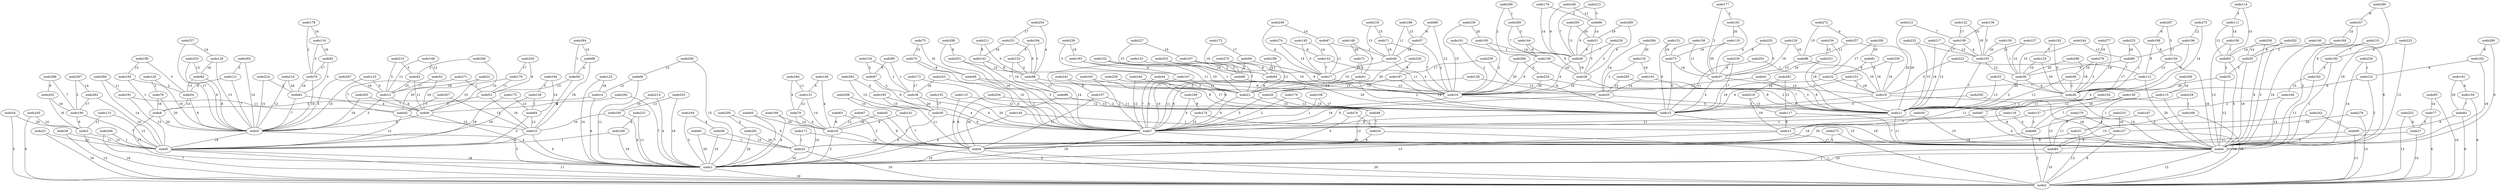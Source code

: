 graph X {
 0 [label="nodo0"];
 1 [label="nodo1"];
 2 [label="nodo2"];
 3 [label="nodo3"];
 4 [label="nodo4"];
 5 [label="nodo5"];
 6 [label="nodo6"];
 7 [label="nodo7"];
 8 [label="nodo8"];
 9 [label="nodo9"];
 10 [label="nodo10"];
 11 [label="nodo11"];
 12 [label="nodo12"];
 13 [label="nodo13"];
 14 [label="nodo14"];
 15 [label="nodo15"];
 16 [label="nodo16"];
 17 [label="nodo17"];
 18 [label="nodo18"];
 19 [label="nodo19"];
 20 [label="nodo20"];
 21 [label="nodo21"];
 22 [label="nodo22"];
 23 [label="nodo23"];
 24 [label="nodo24"];
 25 [label="nodo25"];
 26 [label="nodo26"];
 27 [label="nodo27"];
 28 [label="nodo28"];
 29 [label="nodo29"];
 30 [label="nodo30"];
 31 [label="nodo31"];
 32 [label="nodo32"];
 33 [label="nodo33"];
 34 [label="nodo34"];
 35 [label="nodo35"];
 36 [label="nodo36"];
 37 [label="nodo37"];
 38 [label="nodo38"];
 39 [label="nodo39"];
 40 [label="nodo40"];
 41 [label="nodo41"];
 42 [label="nodo42"];
 43 [label="nodo43"];
 44 [label="nodo44"];
 45 [label="nodo45"];
 46 [label="nodo46"];
 47 [label="nodo47"];
 48 [label="nodo48"];
 49 [label="nodo49"];
 50 [label="nodo50"];
 51 [label="nodo51"];
 52 [label="nodo52"];
 53 [label="nodo53"];
 54 [label="nodo54"];
 55 [label="nodo55"];
 56 [label="nodo56"];
 57 [label="nodo57"];
 58 [label="nodo58"];
 59 [label="nodo59"];
 60 [label="nodo60"];
 61 [label="nodo61"];
 62 [label="nodo62"];
 63 [label="nodo63"];
 64 [label="nodo64"];
 65 [label="nodo65"];
 66 [label="nodo66"];
 67 [label="nodo67"];
 68 [label="nodo68"];
 69 [label="nodo69"];
 70 [label="nodo70"];
 71 [label="nodo71"];
 72 [label="nodo72"];
 73 [label="nodo73"];
 74 [label="nodo74"];
 75 [label="nodo75"];
 76 [label="nodo76"];
 77 [label="nodo77"];
 78 [label="nodo78"];
 79 [label="nodo79"];
 80 [label="nodo80"];
 81 [label="nodo81"];
 82 [label="nodo82"];
 83 [label="nodo83"];
 84 [label="nodo84"];
 85 [label="nodo85"];
 86 [label="nodo86"];
 87 [label="nodo87"];
 88 [label="nodo88"];
 89 [label="nodo89"];
 90 [label="nodo90"];
 91 [label="nodo91"];
 92 [label="nodo92"];
 93 [label="nodo93"];
 94 [label="nodo94"];
 95 [label="nodo95"];
 96 [label="nodo96"];
 97 [label="nodo97"];
 98 [label="nodo98"];
 99 [label="nodo99"];
 100 [label="nodo100"];
 101 [label="nodo101"];
 102 [label="nodo102"];
 103 [label="nodo103"];
 104 [label="nodo104"];
 105 [label="nodo105"];
 106 [label="nodo106"];
 107 [label="nodo107"];
 108 [label="nodo108"];
 109 [label="nodo109"];
 110 [label="nodo110"];
 111 [label="nodo111"];
 112 [label="nodo112"];
 113 [label="nodo113"];
 114 [label="nodo114"];
 115 [label="nodo115"];
 116 [label="nodo116"];
 117 [label="nodo117"];
 118 [label="nodo118"];
 119 [label="nodo119"];
 120 [label="nodo120"];
 121 [label="nodo121"];
 122 [label="nodo122"];
 123 [label="nodo123"];
 124 [label="nodo124"];
 125 [label="nodo125"];
 126 [label="nodo126"];
 127 [label="nodo127"];
 128 [label="nodo128"];
 129 [label="nodo129"];
 130 [label="nodo130"];
 131 [label="nodo131"];
 132 [label="nodo132"];
 133 [label="nodo133"];
 134 [label="nodo134"];
 135 [label="nodo135"];
 136 [label="nodo136"];
 137 [label="nodo137"];
 138 [label="nodo138"];
 139 [label="nodo139"];
 140 [label="nodo140"];
 141 [label="nodo141"];
 142 [label="nodo142"];
 143 [label="nodo143"];
 144 [label="nodo144"];
 145 [label="nodo145"];
 146 [label="nodo146"];
 147 [label="nodo147"];
 148 [label="nodo148"];
 149 [label="nodo149"];
 150 [label="nodo150"];
 151 [label="nodo151"];
 152 [label="nodo152"];
 153 [label="nodo153"];
 154 [label="nodo154"];
 155 [label="nodo155"];
 156 [label="nodo156"];
 157 [label="nodo157"];
 158 [label="nodo158"];
 159 [label="nodo159"];
 160 [label="nodo160"];
 161 [label="nodo161"];
 162 [label="nodo162"];
 163 [label="nodo163"];
 164 [label="nodo164"];
 165 [label="nodo165"];
 166 [label="nodo166"];
 167 [label="nodo167"];
 168 [label="nodo168"];
 169 [label="nodo169"];
 170 [label="nodo170"];
 171 [label="nodo171"];
 172 [label="nodo172"];
 173 [label="nodo173"];
 174 [label="nodo174"];
 175 [label="nodo175"];
 176 [label="nodo176"];
 177 [label="nodo177"];
 178 [label="nodo178"];
 179 [label="nodo179"];
 180 [label="nodo180"];
 181 [label="nodo181"];
 182 [label="nodo182"];
 183 [label="nodo183"];
 184 [label="nodo184"];
 185 [label="nodo185"];
 186 [label="nodo186"];
 187 [label="nodo187"];
 188 [label="nodo188"];
 189 [label="nodo189"];
 190 [label="nodo190"];
 191 [label="nodo191"];
 192 [label="nodo192"];
 193 [label="nodo193"];
 194 [label="nodo194"];
 195 [label="nodo195"];
 196 [label="nodo196"];
 197 [label="nodo197"];
 198 [label="nodo198"];
 199 [label="nodo199"];
 200 [label="nodo200"];
 201 [label="nodo201"];
 202 [label="nodo202"];
 203 [label="nodo203"];
 204 [label="nodo204"];
 205 [label="nodo205"];
 206 [label="nodo206"];
 207 [label="nodo207"];
 208 [label="nodo208"];
 209 [label="nodo209"];
 210 [label="nodo210"];
 211 [label="nodo211"];
 212 [label="nodo212"];
 213 [label="nodo213"];
 214 [label="nodo214"];
 215 [label="nodo215"];
 216 [label="nodo216"];
 217 [label="nodo217"];
 218 [label="nodo218"];
 219 [label="nodo219"];
 220 [label="nodo220"];
 221 [label="nodo221"];
 222 [label="nodo222"];
 223 [label="nodo223"];
 224 [label="nodo224"];
 225 [label="nodo225"];
 226 [label="nodo226"];
 227 [label="nodo227"];
 228 [label="nodo228"];
 229 [label="nodo229"];
 230 [label="nodo230"];
 231 [label="nodo231"];
 232 [label="nodo232"];
 233 [label="nodo233"];
 234 [label="nodo234"];
 235 [label="nodo235"];
 236 [label="nodo236"];
 237 [label="nodo237"];
 238 [label="nodo238"];
 239 [label="nodo239"];
 240 [label="nodo240"];
 241 [label="nodo241"];
 242 [label="nodo242"];
 243 [label="nodo243"];
 244 [label="nodo244"];
 245 [label="nodo245"];
 246 [label="nodo246"];
 247 [label="nodo247"];
 248 [label="nodo248"];
 249 [label="nodo249"];
 250 [label="nodo250"];
 251 [label="nodo251"];
 252 [label="nodo252"];
 253 [label="nodo253"];
 254 [label="nodo254"];
 255 [label="nodo255"];
 256 [label="nodo256"];
 257 [label="nodo257"];
 258 [label="nodo258"];
 259 [label="nodo259"];
 260 [label="nodo260"];
 261 [label="nodo261"];
 262 [label="nodo262"];
 263 [label="nodo263"];
 264 [label="nodo264"];
 265 [label="nodo265"];
 266 [label="nodo266"];
 267 [label="nodo267"];
 268 [label="nodo268"];
 269 [label="nodo269"];
 270 [label="nodo270"];
 271 [label="nodo271"];
 272 [label="nodo272"];
 273 [label="nodo273"];
 274 [label="nodo274"];
 275 [label="nodo275"];
 276 [label="nodo276"];
 277 [label="nodo277"];
 278 [label="nodo278"];
 279 [label="nodo279"];
 280 [label="nodo280"];
 281 [label="nodo281"];
 282 [label="nodo282"];
 283 [label="nodo283"];
 284 [label="nodo284"];
 285 [label="nodo285"];
 286 [label="nodo286"];
 287 [label="nodo287"];
 288 [label="nodo288"];
 289 [label="nodo289"];
 290 [label="nodo290"];
 291 [label="nodo291"];
 292 [label="nodo292"];
 293 [label="nodo293"];
 294 [label="nodo294"];
 295 [label="nodo295"];
 296 [label="nodo296"];
 297 [label="nodo297"];
 298 [label="nodo298"];
 299 [label="nodo299"];
  0 -- 1  [label="18"];
  1 -- 2  [label="19"];
  2 -- 0  [label="11"];
  3 -- 2  [label="16"];
  3 -- 0  [label="15"];
  4 -- 1  [label="10"];
  4 -- 2  [label="20"];
  5 -- 0  [label="19"];
  5 -- 1  [label="3"];
  6 -- 1  [label="20"];
  6 -- 2  [label="12"];
  7 -- 6  [label="16"];
  7 -- 1  [label="19"];
  8 -- 5  [label="20"];
  8 -- 1  [label="17"];
  9 -- 5  [label="6"];
  9 -- 1  [label="4"];
  10 -- 0  [label="6"];
  10 -- 1  [label="4"];
  11 -- 7  [label="11"];
  11 -- 6  [label="11"];
  12 -- 9  [label="6"];
  12 -- 5  [label="3"];
  13 -- 6  [label="17"];
  13 -- 1  [label="13"];
  14 -- 8  [label="3"];
  14 -- 1  [label="6"];
  15 -- 7  [label="8"];
  15 -- 6  [label="19"];
  16 -- 11  [label="5"];
  16 -- 7  [label="16"];
  17 -- 16  [label="13"];
  17 -- 7  [label="11"];
  18 -- 4  [label="18"];
  18 -- 1  [label="3"];
  19 -- 15  [label="9"];
  19 -- 6  [label="8"];
  20 -- 11  [label="3"];
  20 -- 7  [label="9"];
  21 -- 15  [label="15"];
  21 -- 7  [label="9"];
  22 -- 12  [label="18"];
  22 -- 9  [label="15"];
  23 -- 2  [label="16"];
  23 -- 0  [label="15"];
  24 -- 8  [label="14"];
  24 -- 5  [label="6"];
  25 -- 1  [label="16"];
  25 -- 2  [label="10"];
  26 -- 11  [label="1"];
  26 -- 6  [label="14"];
  27 -- 25  [label="5"];
  27 -- 2  [label="10"];
  28 -- 15  [label="12"];
  28 -- 7  [label="5"];
  29 -- 16  [label="10"];
  29 -- 11  [label="2"];
  30 -- 7  [label="6"];
  30 -- 1  [label="6"];
  31 -- 25  [label="9"];
  31 -- 2  [label="13"];
  32 -- 19  [label="2"];
  32 -- 15  [label="19"];
  33 -- 26  [label="7"];
  33 -- 11  [label="13"];
  34 -- 4  [label="9"];
  34 -- 2  [label="1"];
  35 -- 26  [label="20"];
  35 -- 6  [label="12"];
  36 -- 30  [label="20"];
  36 -- 7  [label="4"];
  37 -- 19  [label="14"];
  37 -- 15  [label="4"];
  38 -- 26  [label="6"];
  38 -- 11  [label="2"];
  39 -- 2  [label="15"];
  39 -- 0  [label="11"];
  40 -- 17  [label="20"];
  40 -- 16  [label="4"];
  41 -- 16  [label="13"];
  41 -- 11  [label="8"];
  42 -- 10  [label="15"];
  42 -- 0  [label="12"];
  43 -- 12  [label="15"];
  43 -- 9  [label="11"];
  44 -- 20  [label="9"];
  44 -- 7  [label="7"];
  45 -- 18  [label="18"];
  45 -- 4  [label="7"];
  46 -- 29  [label="19"];
  46 -- 16  [label="4"];
  47 -- 40  [label="1"];
  47 -- 17  [label="11"];
  48 -- 34  [label="7"];
  48 -- 4  [label="12"];
  49 -- 21  [label="7"];
  49 -- 7  [label="1"];
  50 -- 7  [label="1"];
  50 -- 6  [label="15"];
  51 -- 46  [label="6"];
  51 -- 29  [label="5"];
  52 -- 12  [label="17"];
  52 -- 9  [label="16"];
  53 -- 42  [label="5"];
  53 -- 10  [label="16"];
  54 -- 3  [label="20"];
  54 -- 2  [label="5"];
  55 -- 35  [label="3"];
  55 -- 6  [label="18"];
  56 -- 26  [label="2"];
  56 -- 11  [label="11"];
  57 -- 40  [label="18"];
  57 -- 16  [label="2"];
  58 -- 25  [label="15"];
  58 -- 1  [label="10"];
  59 -- 53  [label="13"];
  59 -- 10  [label="4"];
  60 -- 38  [label="9"];
  60 -- 26  [label="17"];
  61 -- 21  [label="14"];
  61 -- 15  [label="2"];
  62 -- 9  [label="4"];
  62 -- 5  [label="7"];
  63 -- 18  [label="8"];
  63 -- 4  [label="2"];
  64 -- 10  [label="12"];
  64 -- 0  [label="3"];
  65 -- 18  [label="20"];
  65 -- 1  [label="7"];
  66 -- 51  [label="14"];
  66 -- 46  [label="9"];
  67 -- 18  [label="12"];
  67 -- 4  [label="8"];
  68 -- 14  [label="12"];
  68 -- 1  [label="11"];
  69 -- 16  [label="13"];
  69 -- 7  [label="10"];
  70 -- 49  [label="8"];
  70 -- 7  [label="10"];
  71 -- 40  [label="10"];
  71 -- 16  [label="7"];
  72 -- 61  [label="3"];
  72 -- 21  [label="10"];
  73 -- 37  [label="14"];
  73 -- 15  [label="6"];
  74 -- 34  [label="1"];
  74 -- 4  [label="3"];
  75 -- 70  [label="12"];
  75 -- 49  [label="16"];
  76 -- 62  [label="16"];
  76 -- 5  [label="10"];
  77 -- 27  [label="5"];
  77 -- 2  [label="6"];
  78 -- 8  [label="16"];
  78 -- 5  [label="20"];
  79 -- 18  [label="4"];
  79 -- 1  [label="19"];
  80 -- 57  [label="8"];
  80 -- 16  [label="12"];
  81 -- 32  [label="9"];
  81 -- 19  [label="16"];
  82 -- 24  [label="13"];
  82 -- 5  [label="8"];
  83 -- 35  [label="2"];
  83 -- 6  [label="5"];
  84 -- 21  [label="9"];
  84 -- 15  [label="20"];
  85 -- 1  [label="1"];
  85 -- 2  [label="10"];
  86 -- 48  [label="2"];
  86 -- 4  [label="20"];
  87 -- 13  [label="7"];
  87 -- 6  [label="4"];
  88 -- 59  [label="4"];
  88 -- 10  [label="18"];
  89 -- 4  [label="18"];
  89 -- 2  [label="2"];
  90 -- 85  [label="11"];
  90 -- 2  [label="13"];
  91 -- 25  [label="1"];
  91 -- 1  [label="20"];
  92 -- 76  [label="17"];
  92 -- 62  [label="3"];
  93 -- 90  [label="8"];
  93 -- 2  [label="9"];
  94 -- 69  [label="2"];
  94 -- 16  [label="9"];
  95 -- 77  [label="14"];
  95 -- 2  [label="16"];
  96 -- 37  [label="13"];
  96 -- 19  [label="10"];
  97 -- 36  [label="3"];
  97 -- 30  [label="6"];
  98 -- 86  [label="17"];
  98 -- 48  [label="8"];
  99 -- 97  [label="9"];
  99 -- 36  [label="1"];
  100 -- 46  [label="14"];
  100 -- 16  [label="3"];
  101 -- 46  [label="1"];
  101 -- 16  [label="2"];
  102 -- 84  [label="16"];
  102 -- 21  [label="11"];
  103 -- 20  [label="14"];
  103 -- 11  [label="3"];
  104 -- 13  [label="1"];
  104 -- 1  [label="4"];
  105 -- 38  [label="12"];
  105 -- 11  [label="7"];
  106 -- 83  [label="1"];
  106 -- 6  [label="13"];
  107 -- 48  [label="11"];
  107 -- 4  [label="11"];
  108 -- 15  [label="17"];
  108 -- 7  [label="1"];
  109 -- 105  [label="4"];
  109 -- 11  [label="12"];
  110 -- 48  [label="12"];
  110 -- 4  [label="6"];
  111 -- 106  [label="14"];
  111 -- 83  [label="12"];
  112 -- 19  [label="20"];
  112 -- 6  [label="20"];
  113 -- 3  [label="11"];
  113 -- 0  [label="12"];
  114 -- 111  [label="4"];
  114 -- 83  [label="15"];
  115 -- 11  [label="11"];
  115 -- 6  [label="7"];
  116 -- 92  [label="19"];
  116 -- 76  [label="3"];
  117 -- 13  [label="6"];
  117 -- 6  [label="7"];
  118 -- 89  [label="3"];
  118 -- 4  [label="18"];
  119 -- 73  [label="16"];
  119 -- 37  [label="20"];
  120 -- 78  [label="1"];
  120 -- 5  [label="16"];
  121 -- 24  [label="6"];
  121 -- 5  [label="7"];
  122 -- 109  [label="17"];
  122 -- 105  [label="20"];
  123 -- 12  [label="3"];
  123 -- 5  [label="15"];
  124 -- 38  [label="10"];
  124 -- 26  [label="20"];
  125 -- 14  [label="18"];
  125 -- 1  [label="10"];
  126 -- 82  [label="16"];
  126 -- 5  [label="13"];
  127 -- 85  [label="5"];
  127 -- 2  [label="6"];
  128 -- 20  [label="13"];
  128 -- 7  [label="6"];
  129 -- 96  [label="10"];
  129 -- 37  [label="19"];
  130 -- 105  [label="20"];
  130 -- 38  [label="1"];
  131 -- 79  [label="12"];
  131 -- 18  [label="14"];
  132 -- 115  [label="9"];
  132 -- 6  [label="2"];
  133 -- 17  [label="2"];
  133 -- 7  [label="14"];
  134 -- 97  [label="5"];
  134 -- 36  [label="2"];
  135 -- 103  [label="16"];
  135 -- 20  [label="2"];
  136 -- 109  [label="15"];
  136 -- 105  [label="3"];
  137 -- 89  [label="2"];
  137 -- 4  [label="20"];
  138 -- 64  [label="1"];
  138 -- 0  [label="18"];
  139 -- 29  [label="16"];
  139 -- 16  [label="9"];
  140 -- 83  [label="14"];
  140 -- 6  [label="8"];
  141 -- 18  [label="4"];
  141 -- 4  [label="7"];
  142 -- 98  [label="9"];
  142 -- 86  [label="7"];
  143 -- 17  [label="7"];
  143 -- 16  [label="11"];
  144 -- 139  [label="6"];
  144 -- 29  [label="9"];
  145 -- 143  [label="14"];
  145 -- 17  [label="5"];
  146 -- 131  [label="5"];
  146 -- 18  [label="4"];
  147 -- 28  [label="11"];
  147 -- 7  [label="4"];
  148 -- 52  [label="12"];
  148 -- 12  [label="11"];
  149 -- 72  [label="20"];
  149 -- 61  [label="3"];
  150 -- 112  [label="13"];
  150 -- 6  [label="16"];
  151 -- 73  [label="19"];
  151 -- 15  [label="6"];
  152 -- 98  [label="2"];
  152 -- 86  [label="16"];
  153 -- 19  [label="19"];
  153 -- 15  [label="4"];
  154 -- 87  [label="12"];
  154 -- 13  [label="11"];
  155 -- 30  [label="17"];
  155 -- 7  [label="20"];
  156 -- 73  [label="7"];
  156 -- 37  [label="11"];
  157 -- 105  [label="13"];
  157 -- 38  [label="14"];
  158 -- 137  [label="16"];
  158 -- 89  [label="7"];
  159 -- 93  [label="7"];
  159 -- 2  [label="9"];
  160 -- 0  [label="1"];
  160 -- 1  [label="18"];
  161 -- 119  [label="20"];
  161 -- 37  [label="4"];
  162 -- 132  [label="8"];
  162 -- 6  [label="18"];
  163 -- 21  [label="5"];
  163 -- 7  [label="2"];
  164 -- 58  [label="4"];
  164 -- 1  [label="5"];
  165 -- 24  [label="2"];
  165 -- 8  [label="1"];
  166 -- 11  [label="2"];
  166 -- 6  [label="14"];
  167 -- 89  [label="9"];
  167 -- 2  [label="10"];
  168 -- 31  [label="2"];
  168 -- 2  [label="18"];
  169 -- 55  [label="3"];
  169 -- 6  [label="18"];
  170 -- 66  [label="2"];
  170 -- 46  [label="14"];
  171 -- 25  [label="1"];
  171 -- 2  [label="3"];
  172 -- 94  [label="17"];
  172 -- 69  [label="16"];
  173 -- 36  [label="17"];
  173 -- 7  [label="12"];
  174 -- 7  [label="15"];
  174 -- 6  [label="10"];
  175 -- 64  [label="13"];
  175 -- 0  [label="19"];
  176 -- 15  [label="15"];
  176 -- 7  [label="2"];
  177 -- 161  [label="2"];
  177 -- 37  [label="2"];
  178 -- 116  [label="16"];
  178 -- 76  [label="2"];
  179 -- 53  [label="11"];
  179 -- 42  [label="20"];
  180 -- 165  [label="15"];
  180 -- 24  [label="3"];
  181 -- 42  [label="11"];
  181 -- 0  [label="13"];
  182 -- 166  [label="15"];
  182 -- 6  [label="11"];
  183 -- 182  [label="5"];
  183 -- 6  [label="1"];
  184 -- 138  [label="3"];
  184 -- 64  [label="14"];
  185 -- 10  [label="10"];
  185 -- 1  [label="6"];
  186 -- 57  [label="13"];
  186 -- 40  [label="11"];
  187 -- 69  [label="2"];
  187 -- 16  [label="10"];
  188 -- 84  [label="13"];
  188 -- 21  [label="12"];
  189 -- 174  [label="8"];
  189 -- 7  [label="4"];
  190 -- 3  [label="9"];
  190 -- 0  [label="7"];
  191 -- 159  [label="6"];
  191 -- 93  [label="20"];
  192 -- 124  [label="3"];
  192 -- 26  [label="9"];
  193 -- 147  [label="4"];
  193 -- 28  [label="10"];
  194 -- 152  [label="5"];
  194 -- 98  [label="1"];
  195 -- 30  [label="15"];
  195 -- 7  [label="4"];
  196 -- 60  [label="17"];
  196 -- 26  [label="5"];
  197 -- 28  [label="15"];
  197 -- 15  [label="14"];
  198 -- 150  [label="9"];
  198 -- 112  [label="8"];
  199 -- 18  [label="14"];
  199 -- 1  [label="4"];
  200 -- 15  [label="3"];
  200 -- 6  [label="18"];
  201 -- 44  [label="15"];
  201 -- 7  [label="3"];
  202 -- 190  [label="16"];
  202 -- 3  [label="16"];
  203 -- 84  [label="2"];
  203 -- 21  [label="1"];
  204 -- 48  [label="13"];
  204 -- 4  [label="6"];
  205 -- 51  [label="16"];
  205 -- 46  [label="11"];
  206 -- 43  [label="3"];
  206 -- 9  [label="10"];
  207 -- 42  [label="5"];
  207 -- 10  [label="15"];
  208 -- 115  [label="16"];
  208 -- 11  [label="4"];
  209 -- 81  [label="20"];
  209 -- 32  [label="17"];
  210 -- 183  [label="7"];
  210 -- 182  [label="6"];
  211 -- 142  [label="8"];
  211 -- 98  [label="5"];
  212 -- 109  [label="7"];
  212 -- 11  [label="20"];
  213 -- 66  [label="3"];
  213 -- 46  [label="7"];
  214 -- 185  [label="19"];
  214 -- 1  [label="4"];
  215 -- 43  [label="3"];
  215 -- 12  [label="5"];
  216 -- 62  [label="18"];
  216 -- 5  [label="12"];
  217 -- 105  [label="13"];
  217 -- 11  [label="18"];
  218 -- 117  [label="13"];
  218 -- 13  [label="19"];
  219 -- 71  [label="15"];
  219 -- 40  [label="13"];
  220 -- 197  [label="8"];
  220 -- 28  [label="20"];
  221 -- 41  [label="16"];
  221 -- 11  [label="7"];
  222 -- 112  [label="7"];
  222 -- 19  [label="5"];
  223 -- 183  [label="4"];
  223 -- 6  [label="13"];
  224 -- 62  [label="5"];
  224 -- 5  [label="15"];
  225 -- 60  [label="20"];
  225 -- 26  [label="1"];
  226 -- 46  [label="7"];
  226 -- 29  [label="2"];
  227 -- 187  [label="15"];
  227 -- 69  [label="15"];
  228 -- 168  [label="1"];
  228 -- 31  [label="1"];
  229 -- 16  [label="20"];
  229 -- 11  [label="8"];
  230 -- 32  [label="4"];
  230 -- 19  [label="19"];
  231 -- 160  [label="4"];
  231 -- 1  [label="11"];
  232 -- 105  [label="17"];
  232 -- 11  [label="15"];
  233 -- 127  [label="19"];
  233 -- 85  [label="11"];
  234 -- 221  [label="15"];
  234 -- 11  [label="18"];
  235 -- 37  [label="9"];
  235 -- 15  [label="17"];
  236 -- 100  [label="20"];
  236 -- 16  [label="15"];
  237 -- 126  [label="14"];
  237 -- 5  [label="17"];
  238 -- 197  [label="17"];
  238 -- 15  [label="8"];
  239 -- 193  [label="19"];
  239 -- 147  [label="3"];
  240 -- 21  [label="3"];
  240 -- 7  [label="12"];
  241 -- 107  [label="8"];
  241 -- 48  [label="17"];
  242 -- 90  [label="11"];
  242 -- 85  [label="15"];
  243 -- 36  [label="16"];
  243 -- 7  [label="6"];
  244 -- 60  [label="13"];
  244 -- 38  [label="15"];
  245 -- 3  [label="14"];
  245 -- 2  [label="6"];
  246 -- 2  [label="7"];
  246 -- 0  [label="1"];
  247 -- 169  [label="10"];
  247 -- 6  [label="3"];
  248 -- 66  [label="11"];
  248 -- 46  [label="9"];
  249 -- 47  [label="14"];
  249 -- 17  [label="8"];
  250 -- 179  [label="17"];
  250 -- 53  [label="8"];
  251 -- 142  [label="16"];
  251 -- 98  [label="6"];
  252 -- 27  [label="6"];
  252 -- 2  [label="13"];
  253 -- 82  [label="13"];
  253 -- 5  [label="6"];
  254 -- 251  [label="17"];
  254 -- 98  [label="4"];
  255 -- 235  [label="6"];
  255 -- 37  [label="5"];
  256 -- 55  [label="14"];
  256 -- 6  [label="8"];
  257 -- 96  [label="11"];
  257 -- 19  [label="20"];
  258 -- 189  [label="7"];
  258 -- 174  [label="6"];
  259 -- 132  [label="1"];
  259 -- 6  [label="14"];
  260 -- 181  [label="11"];
  260 -- 0  [label="14"];
  261 -- 218  [label="16"];
  261 -- 117  [label="12"];
  262 -- 190  [label="17"];
  262 -- 0  [label="10"];
  263 -- 121  [label="3"];
  263 -- 5  [label="14"];
  264 -- 88  [label="10"];
  264 -- 59  [label="1"];
  265 -- 9  [label="7"];
  265 -- 5  [label="18"];
  266 -- 229  [label="5"];
  266 -- 16  [label="20"];
  267 -- 12  [label="16"];
  267 -- 5  [label="5"];
  268 -- 68  [label="13"];
  268 -- 1  [label="15"];
  269 -- 144  [label="3"];
  269 -- 139  [label="7"];
  270 -- 84  [label="9"];
  270 -- 21  [label="7"];
  271 -- 53  [label="1"];
  271 -- 42  [label="7"];
  272 -- 257  [label="6"];
  272 -- 96  [label="15"];
  273 -- 4  [label="5"];
  273 -- 2  [label="7"];
  274 -- 143  [label="9"];
  274 -- 17  [label="14"];
  275 -- 196  [label="12"];
  275 -- 26  [label="14"];
  276 -- 56  [label="16"];
  276 -- 26  [label="3"];
  277 -- 276  [label="19"];
  277 -- 26  [label="18"];
  278 -- 127  [label="20"];
  278 -- 2  [label="13"];
  279 -- 127  [label="8"];
  279 -- 85  [label="13"];
  280 -- 162  [label="9"];
  280 -- 6  [label="6"];
  281 -- 25  [label="20"];
  281 -- 1  [label="20"];
  282 -- 9  [label="9"];
  282 -- 1  [label="7"];
  283 -- 195  [label="5"];
  283 -- 30  [label="13"];
  284 -- 135  [label="20"];
  284 -- 20  [label="14"];
  285 -- 20  [label="15"];
  285 -- 11  [label="7"];
  286 -- 202  [label="9"];
  286 -- 190  [label="7"];
  287 -- 198  [label="6"];
  287 -- 150  [label="5"];
  288 -- 201  [label="8"];
  288 -- 7  [label="19"];
  289 -- 51  [label="19"];
  289 -- 29  [label="8"];
  290 -- 247  [label="8"];
  290 -- 6  [label="18"];
  291 -- 32  [label="1"];
  291 -- 15  [label="11"];
  292 -- 55  [label="8"];
  292 -- 6  [label="3"];
  293 -- 185  [label="13"];
  293 -- 1  [label="18"];
  294 -- 131  [label="11"];
  294 -- 79  [label="4"];
  295 -- 281  [label="2"];
  295 -- 25  [label="6"];
  296 -- 38  [label="20"];
  296 -- 26  [label="18"];
  297 -- 262  [label="14"];
  297 -- 190  [label="2"];
  298 -- 141  [label="10"];
  298 -- 4  [label="11"];
  299 -- 269  [label="1"];
  299 -- 139  [label="2"];
}
